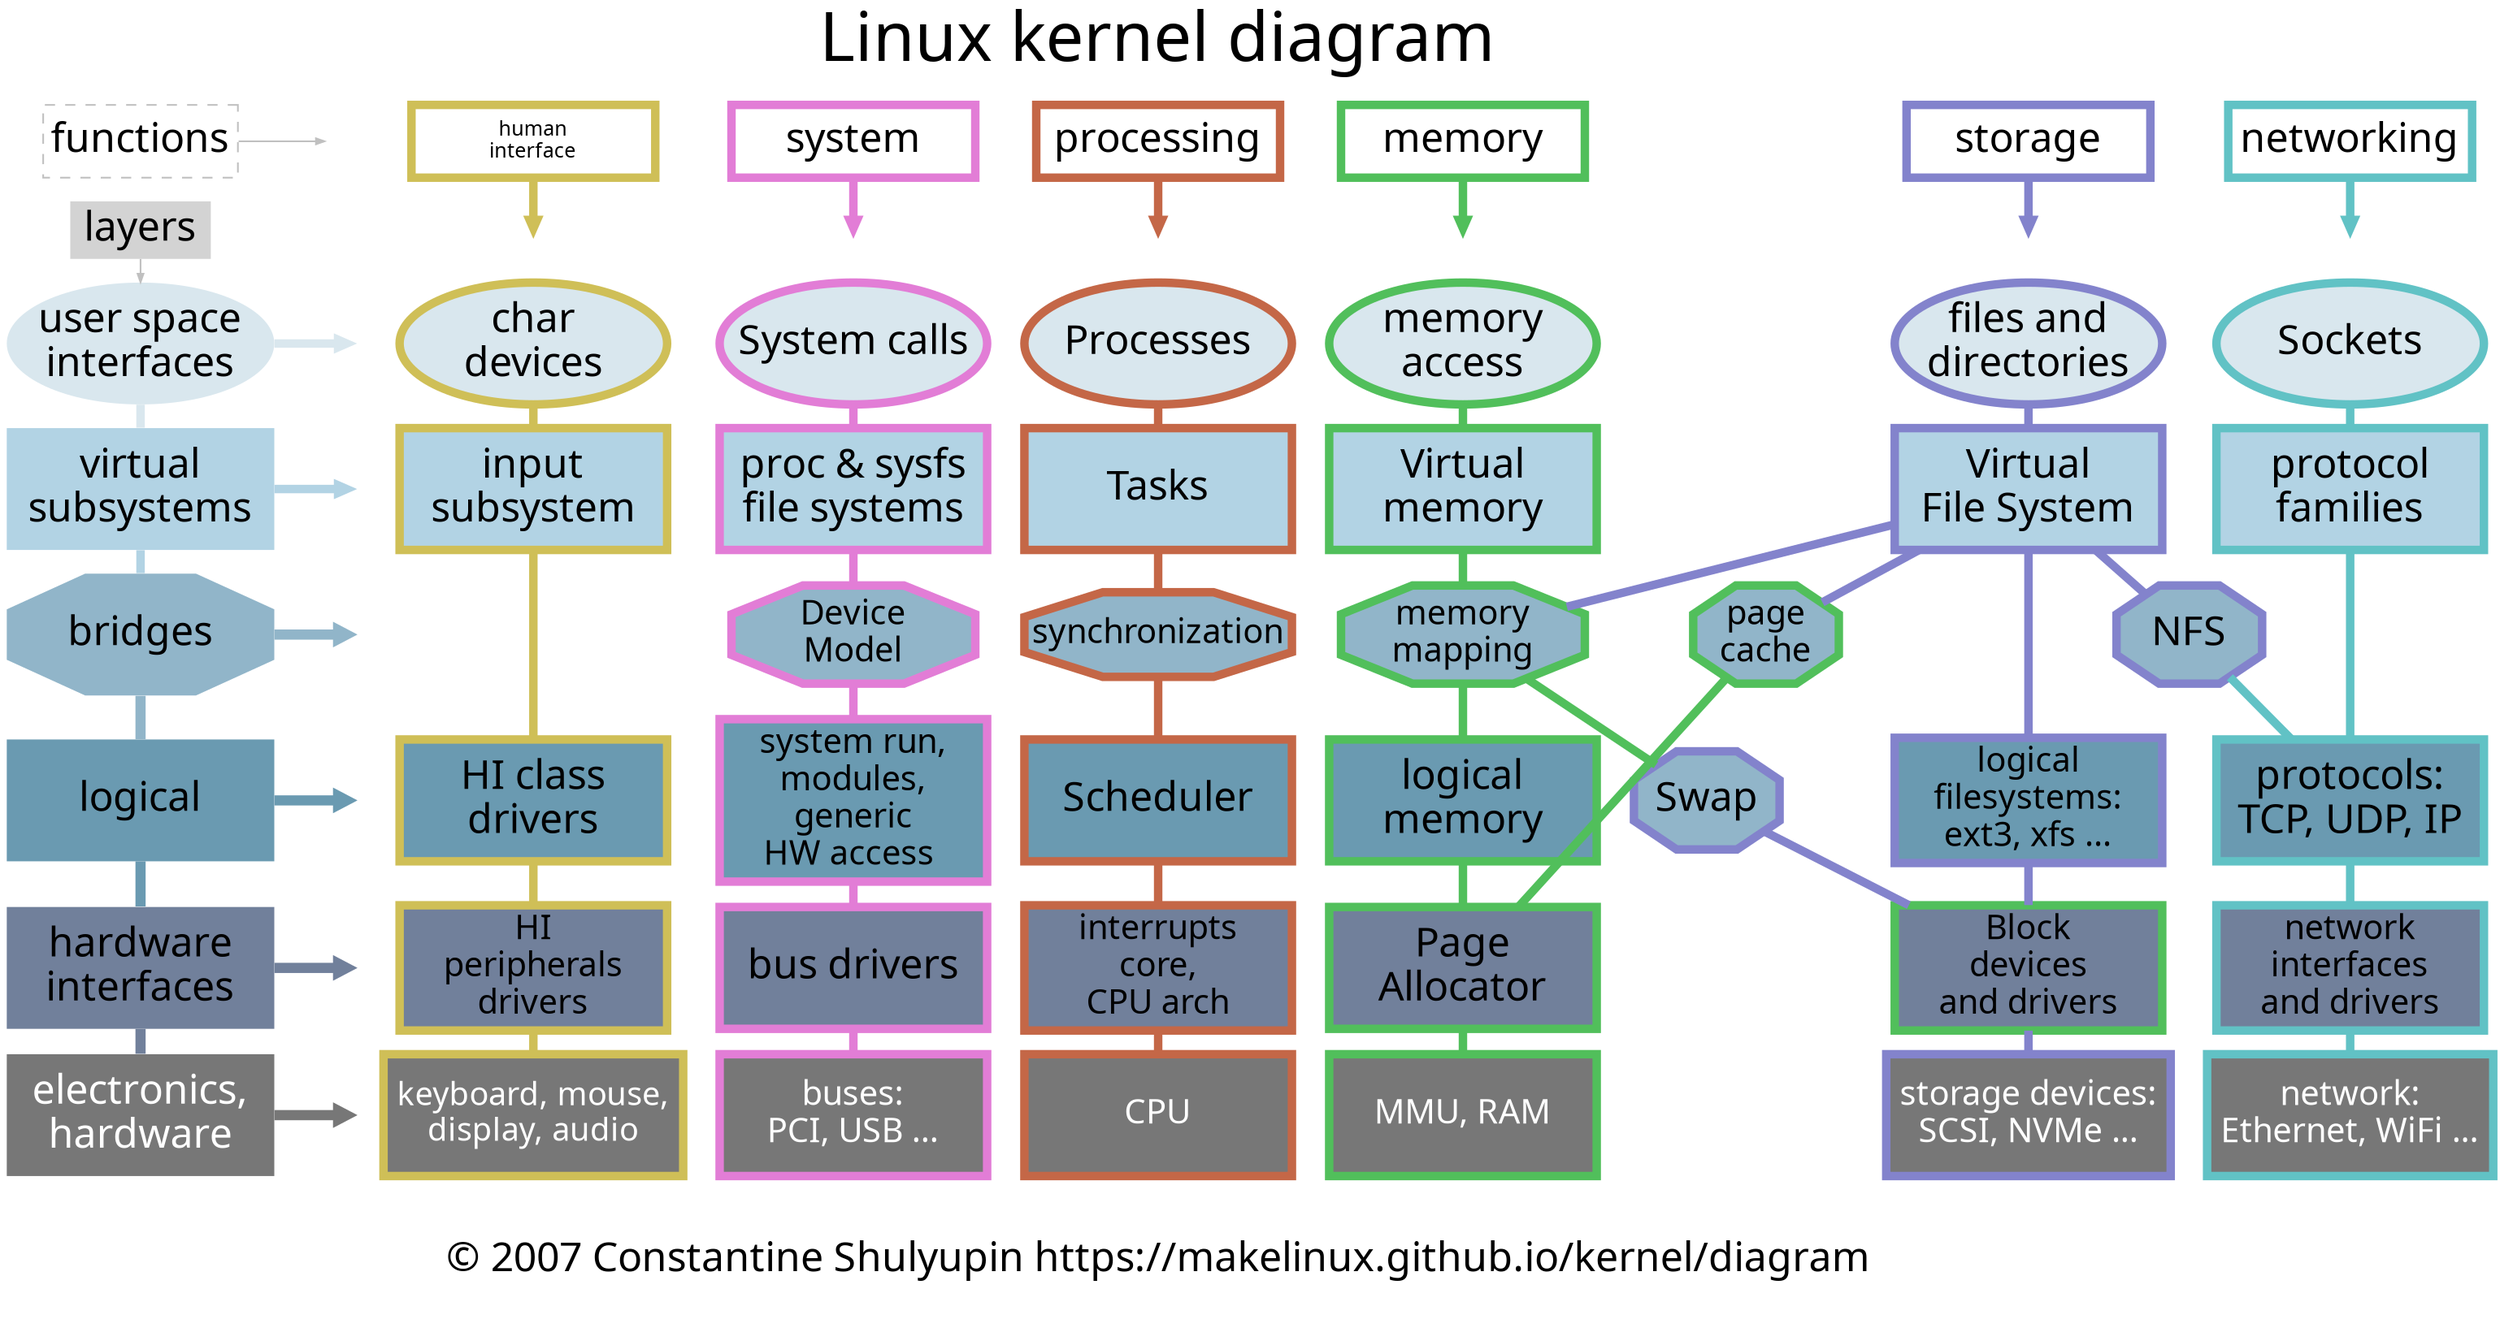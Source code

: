 digraph "Linux_kernel_diagram" {
	graph [
		newrank = true,
		nodesep = 0.3,
		ranksep = 0.2,
		overlap = true,
		splines = false,
	]
	node [
		fixedsize = false,
		fontname = Ubuntu
		fontsize = 24,
		height = 1,
		shape = box,
		style = "filled,setlinewidth(5)",
		width = 2.2
	]
	edge [
		arrowhead = none,
		arrowsize = 0.5,
		labelfontname = "Ubuntu",
		weight = 10,
		style = "filled,setlinewidth(5)"
	]
	subgraph system {
		node [color = "#e27dd6ff"]
		edge [color = "#e27dd6ff"]
		system_ [
			fixedsize = true,
			height = 0,
			shape = point,
			style = invis,
			shape = point
		]
		system [
			URL = "https://en.wikibooks.org/wiki/The_Linux_Kernel/System",
			fillcolor = white,
			fixedsize = true,
			height = 0.6,
			row = func,
			width = 2]
		system -> system_ [
			arrowhead = "",
			row = func];
		SCI [
			URL = "https://en.wikibooks.org/wiki/The_Linux_Kernel/Syscalls",
			fillcolor = "#d9e7ee",
			fixedsize = true,
			label = "System calls",
			row = usr,
			shape = ellipse]
		sysfs [
			fillcolor = "#b2d3e4",
			label = "proc & sysfs\nfile systems"]
		SCI -> sysfs
		DM [
			fillcolor = "#91b5c9",
			fixedsize = true,
			fontsize = 20,
			height = 0.8,
			label = "Device\nModel",
			shape = octagon,
			width = 2]
		sysfs -> DM
		log_sys [
			fillcolor = "#6a9ab1",
			fontsize = 20,
			label = "system run,\nmodules,\ngeneric\nHW access "]
		DM -> log_sys
		bus_drv [
			fillcolor = "#71809b",
			label = "bus drivers"]
		log_sys -> bus_drv
		buses [
			fillcolor = "#777777",
			fontcolor = white,
			fontsize = 20,
			label = "buses:\nPCI, USB ...",
			row = chip]
		bus_drv -> buses
	}
	subgraph networking {
		node [color = "#61c2c5"]
		edge [color = "#61c2c5"]
		networking_ [
			fixedsize = true,
			height = 0,
			shape = point,
			style = invis,
			shape = point
				width = 0]
		networking [
			URL = "https://en.wikibooks.org/wiki/The_Linux_Kernel/Networking",
			fillcolor = white,
			fixedsize = true,
			height = 0.6,
			row = func,
			width = 2]
		networking -> networking_ [
			arrowhead = "",
			row = func]
		sock [
			fillcolor = "#d9e7ee",
			fixedsize = true,
			label = Sockets,
			row = usr,
			shape = ellipse]
		prot_fam [
			fillcolor = "#b2d3e4",
			label = "protocol\nfamilies"]
		sock -> prot_fam
		log_prot [
			fillcolor = "#6a9ab1",
			label = "protocols:\nTCP, UDP, IP"]
		prot_fam -> log_prot
		netif [
			fillcolor = "#71809b",
			fontsize = 20,
			label = "network\ninterfaces\nand drivers"]
		log_prot -> netif
		net_hw [
			fillcolor = "#777777",
			fontcolor = white,
			fontsize = 20,
			label = "network:\nEthernet, WiFi ...",
			row = chip]
		netif -> net_hw
		NFS [
			color = "#8383cc",
			fillcolor = "#91b5c9",
			fixedsize = true,
			height = 0.8,
			label = NFS,
			shape = octagon,
			width = 1.2]
		NFS -> log_prot [weight = 0]
	}
	subgraph processing {
		node [color = "#c46747"]
		edge [color = "#c46747"]
		processing_ [
			fixedsize = true,
			height = 0,
			shape = point
				style = invis,
			width = 0]
		processing [
			URL = "https://en.wikibooks.org/wiki/The_Linux_Kernel/Processing",
			fillcolor = white,
			fixedsize = true,
			height = 0.6,
			row = func,
			width = 2]
		processing -> processing_ [
			arrowhead = "",
			row = func]
		proc [
			fillcolor = "#d9e7ee",
			fixedsize = true,
			label = Processes,
			row = usr,
			shape = ellipse]
		Tasks [
			fillcolor = "#b2d3e4"]
		proc -> Tasks
		sync [
			fillcolor = "#91b5c9",
			fixedsize = true,
			fontsize = 20,
			fontname = "Ubuntu Condensed"
				label = synchronization,
			height = 0.7,
			//width = 2,
			shape = octagon]
		Tasks -> sync
		sched [
			fillcolor = "#6a9ab1",
			label = Scheduler]
		sync -> sched
		IRQ [
			fillcolor = "#71809b",
			fontsize = 20,
			label = "interrupts\ncore,\nCPU arch"]
		sched -> IRQ
		CPU [
			fillcolor = "#777777",
			fontcolor = white,
			fontsize = 20,
			row = chip]
		IRQ -> CPU
	}	// processing
	subgraph mem {
		node [
			color = "#51bf5b",
			height = 1
		]
		edge [color = "#51bf5b"]
		MA [
			color = "#51bf5b",
			fillcolor = "#d9e7ee",
			fixedsize = true,
			label = "memory\naccess",
			row = usr,
			height = 1,
			shape = ellipse]
		MA -> VM
		mmap [
			fillcolor = "#91b5c9",
			fixedsize = true,
			fontsize = 20,
			height = 0.8,
			label = "memory\nmapping",
			shape = octagon,
			width = 2]
		mmap -> log_mem
		log_mem -> PA
		SW [
			color = "#8383cc",
			fillcolor = "#91b5c9",
			fixedsize = true,
			label = Swap,
			height = 0.8,
			shape = octagon,
			width = 1.2]
		mmap -> SW [weight = 1]
		SW -> block [
			color = "#8383cc", weight = 1]
		PA [
			fillcolor = "#71809b",
			label = "Page\nAllocator"
		]
		PC -> PA [weight = 0 color="#51bf5b"]
		RAM [
			color = "#51bf5b",
			fillcolor = "#777777",
			fontcolor = white,
			fontsize = 20,
			label = "MMU, RAM",
			height = 1,
			row = chip]
		PA -> RAM
		memory -> memory_ [
			arrowhead = "",
			row = func]
		VM -> mmap
	}	// mem
	subgraph storage {
		node [color = "#8383cc"]
		edge [color = "#8383cc"]
		NFS;
		storage_ [
			shape = point,
			fixedsize = true,
			height = 0,
			style = invis,
			width = 0]
		storage [
			URL = "https://en.wikibooks.org/wiki/The_Linux_Kernel/Storage",
			fillcolor = white,
			fixedsize = true,
			height = 0.6,
			row = func,
			width = 2]
		storage -> storage_ [
			arrowhead = "",
			row = func]
		FS [
			fillcolor = "#d9e7ee",
			fixedsize = true,
			label = "files and\ndirectories",
			row = usr,
			shape = ellipse]
		VFS [
			fillcolor = "#b2d3e4",
			label = "Virtual\nFile System"]
		FS -> VFS
		VFS -> mmap [weight = 0]
		VFS -> NFS [weight = 0]
		logFS [
			fillcolor = "#6a9ab1",
			fontsize = 20,
			label = "logical\nfilesystems:\next3, xfs ..."]
		VFS -> logFS
		PC [
			fillcolor = "#91b5c9",
			fixedsize = true,
			fontsize = 20,
			height = 0.8,
			label = "page\ncache",
			shape = octagon,
			width = 1.2]
		VFS -> PC [weight = 0]
		block [
			fillcolor = "#71809b",
			fontsize = 20,
			label = "Block\ndevices\nand drivers"]
		logFS -> block
		SD [
			fillcolor = "#777777",
			fontcolor = white,
			fontsize = 20,
			label = "storage devices:\nSCSI, NVMe ...",
			row = chip]
		block -> SD
	}	// storge
	subgraph HI {
		node [color = "#cfbf57ff"]
		edge [
			color = "#cfbf57ff",
			weight = 10
		]
		HI_ [
			fixedsize = true,
			height = 0,
			shape = point,
			style = invis,
			width = 0]
		HI [
			URL = "https://en.wikibooks.org/wiki/The_Linux_Kernel/Human_interfaces",
			fillcolor = white,
			fixedsize = true,
			fontsize = 12,
			height = 0.6,
			label = "human\ninterface",
			row = func,
			width = 2]
		HI -> HI_ [
			arrowhead = "",
			row = func]
		char [
			fillcolor = "#d9e7ee",
			fixedsize = true,
			label = "char\ndevices",
			row = usr,
			shape = ellipse]
		input [
			fillcolor = "#b2d3e4",
			label = "input\nsubsystem"]
		char -> input
		F7 [
			fillcolor = "#6a9ab1",
			label = "HI class\ndrivers"]
		input -> F7
		HID [
			fillcolor = "#71809b",
			fontsize = 20,
			URL = "https://www.kernel.org/doc/html/latest/hid/",
			label = "HI\nperipherals\ndrivers"]
		F7 -> HID
		display [
			fillcolor = "#777777",
			fontcolor = white,
			fontsize = 19,
			label = "keyboard, mouse,\ndisplay, audio",
			row = chip]
		HID -> display
	} // HI
	subgraph functions {
		graph [rank = same]
		edge [
			style = invis,
			weight = 1
		]
		system;
		networking;
		system -> processing [weight = 1]
		storage -> networking [weight = 1]
		memory [
			color = "#51bf5b",
			URL = "https://en.wikibooks.org/wiki/The_Linux_Kernel/Memory",
			fillcolor = white,
			fixedsize = true,
			height = 0.6,
			row = func,
			width = 2]
		memory -> storage [weight = 1]
		processing -> memory [weight = 1]
		functions_ [
			fixedsize = true,
			height = 0,
			shape = point
			style = invis,
			width = 0]
		functions_ -> HI -> system [weight = 1]
		functions [
			color = gray,
			tooltip = "Columns represent main functionalities of the kernel",
			URL = "https://makelinux.github.io/ldd3/chp-1-sect-2.shtml",
			fillcolor = gray,
			fixedsize = true,
			height = 0.6,
			row = func,
			style = dashed,
			width = 1.6]
		functions -> functions_ [
			arrowhead = "",
			color = gray,
			style = "",
			weight = ""]
	}
	subgraph interfaces {
		graph [rank = same]
		SCI;
		sock;
		FS;
		proc;
		char;
		usr_ [
			fixedsize = true,
			height = 0,
			shape = point
				style = invis,
			width = 0.5]
		usr [
			fillcolor = "#d9e7eeff",
			fixedsize = true,
			label = "user space\ninterfaces",
			row = usr,
			shape = ellipse,
			style = "filled,setlinewidth(0)"]
		MA;
	}
	{
		edge [style = invis weight = 10 ]
		system_;
		SCI;
		system_ -> SCI;
		networking_;
		sock;
		networking_ -> sock;
		storage_;
		FS;
		storage_ -> FS;
		processing_;
		proc;
		processing_ -> proc;
		HI_;
		char;
		HI_ -> char;
		MA;
		memory_ [
			fixedsize = true,
			height = 0,
			shape = point,
			style = invis,
			width = 0]
		memory_ -> MA;
	}
	subgraph virtual {
		graph [rank = same]
		sysfs;
		prot_fam;
		VFS;
		Tasks;
		input;
		D0 [
			fixedsize = true,
			height = 0,
			shape = point,
			style = invis,
			width = 0]
		virt [
			fillcolor = "#b2d3e4",
			label = "virtual\nsubsystems",
			URL = "https://en.wikipedia.org/wiki/Proxy_pattern",
			tooltip = "proxy between standard user space interfaces and internal implementations",
			style = "filled,setlinewidth(0)"]
		VM [
			color = "#51bf5b",
			fillcolor = "#b2d3e4",
			label = "Virtual\nmemory"]
	}
	subgraph bridges {
		graph [rank = same]
		bridges [
			fillcolor = "#91b5c9",
			shape = octagon,
			tooltip = "bridges between uniform virtual interfaces and various implementations",
			URL = "https://en.wikipedia.org/wiki/Bridge_pattern",
			style = "filled,setlinewidth(0)"]
		DM;
		NFS;
		mmap;
		sync;
		E0 [
			fixedsize = true,
			height = 0,
			shape = point,
			style = invis,
			width = 0]
		//PC
	}
	subgraph logical {
		graph [rank = same]
		log_sys;
		log_prot;
		logFS;
		sched;
		F7;
		F0 [
			fixedsize = true,
			height = 0,
			shape = point,
			style = invis,
			width = 0]
		logical [
			fillcolor = "#6a9ab1",
			style = "filled,setlinewidth(0)"]
		log_mem [
			color = "#51bf5b",
			fillcolor = "#6a9ab1",
			label = "logical\nmemory"]
		//SW
	}
	subgraph HWI {
		graph [rank = same]
		HWI [
			fillcolor = "#71809b",
			label = "hardware\ninterfaces",
			style = "filled,setlinewidth(0)"]
		bus_drv;
		netif;
		block;
		//PA;
		IRQ;
		HID;
		G0 [
			fixedsize = true,
			height = 0,
			shape = point,
			style = invis,
			width = 0]
	}
	subgraph HW {
		graph [rank = same]
		HW [
			fillcolor = "#777777",
			fontcolor = white,
			label = "electronics,\nhardware",
			row = chip,
			style = "filled,setlinewidth(0)"]
		buses;
		net_hw;
		SD;
		CPU;
		display;
		H0 [
			fixedsize = true,
			height = 0,
			shape = point,
			style = invis,
			width = 0]
		RAM;
	}
	bottom [
		label = "© 2007 Constantine Shulyupin https://makelinux.github.io/kernel/diagram",
		shape = plaintext,
		style = ""]
	CPU -> bottom [style = invis]
	layers [
		fillcolor = lightgray,
		tooltip = "Functionalities are divided to common layers. It is approximate division.",
		height = 0.1,
		style = "filled,setlinewidth(0)",
		width = 0.5]
	functions -> layers [style = invis ]
	usr -> usr_ [
		arrowhead = "",
		color = "#d9e7eeff",
		minlen = 2]
	usr -> virt [
		color = "#d9e7eeff"]
	virt -> D0 [
		arrowhead = "",
		color = "#b2d3e4",
		minlen = 2]
	virt -> bridges [
		color = "#b2d3e4"]
	bridges -> E0 [
		arrowhead = "",
		color = "#91b5c9",
		minlen = 2,
		style = "filled,setlinewidth(6)",
		weight = ""]
	bridges -> logical [
		color = "#91b5c9",
		style = "filled,setlinewidth(6)"]
	logical -> F0 [
		arrowhead = "",
		color = "#6a9ab1",
		minlen = 2,
		row = logical,
		style = "filled,setlinewidth(6)",
		weight = ""]
	logical -> HWI [
		color = "#6a9ab1",
		row = logical,
		style = "filled,setlinewidth(6)"]
	HWI -> G0 [
		arrowhead = "",
		color = "#71809b",
		minlen = 2,
		row = HWI,
		style = "filled,setlinewidth(6)",
		weight = ""]
	HWI -> HW [
		color = "#71809b",
		row = HWI,
		style = "filled,setlinewidth(6)"]
	HW -> H0 [
		arrowhead = "",
		color = "#777777",
		minlen = 2,
		row = chip,
		style = "filled,setlinewidth(6)",
		weight = ""]
	layers -> usr [
		arrowhead = "",
		color = gray,
		style = "filled,setlinewidth(1)"]
	LKD [
		fontsize = 40,
		label = "Linux kernel diagram",
		shape = plain,
		style = ""]
	LKD -> processing [style = invis]
}
